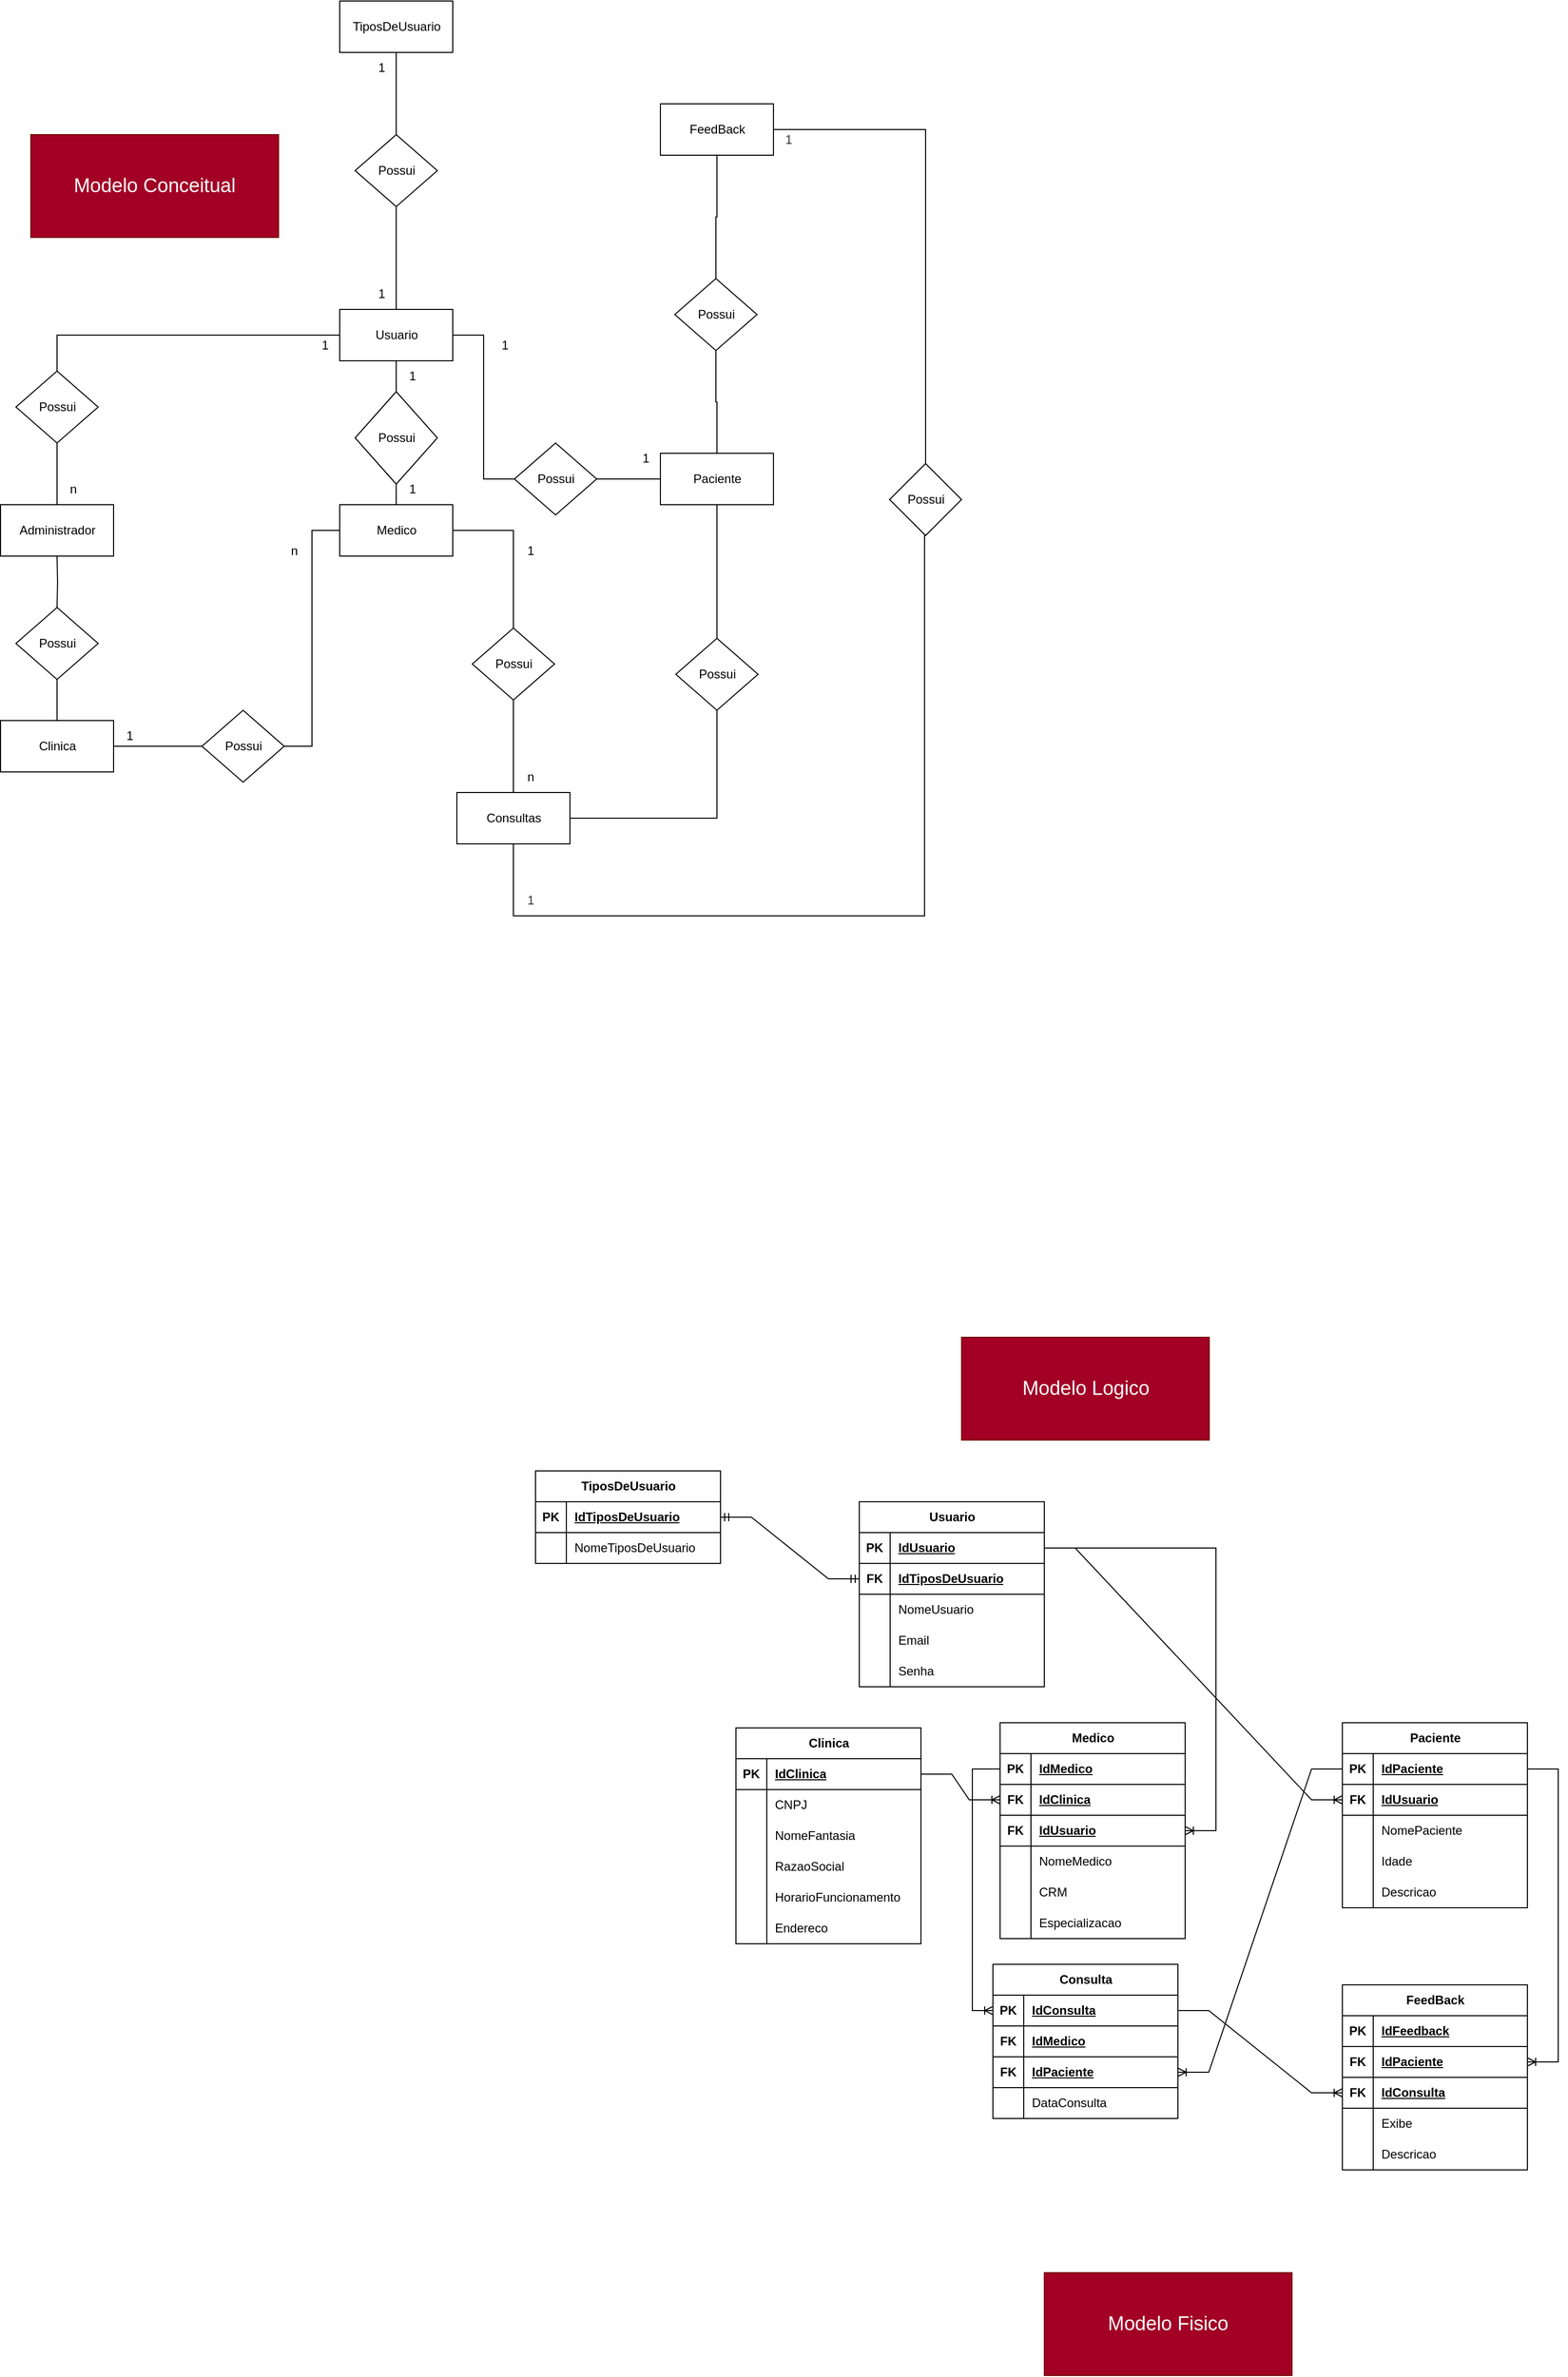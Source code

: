 <mxfile version="21.8.2" type="github">
  <diagram name="Página-1" id="YRho2tCiErpQCv4FO0u2">
    <mxGraphModel dx="1836" dy="1750" grid="1" gridSize="10" guides="1" tooltips="1" connect="1" arrows="1" fold="1" page="1" pageScale="1" pageWidth="827" pageHeight="1169" math="0" shadow="0">
      <root>
        <mxCell id="0" />
        <mxCell id="1" parent="0" />
        <mxCell id="_Bfm6WtnI7c3qEJHPDgw-30" style="edgeStyle=orthogonalEdgeStyle;rounded=0;orthogonalLoop=1;jettySize=auto;html=1;entryX=0.5;entryY=0;entryDx=0;entryDy=0;endArrow=none;endFill=0;" parent="1" target="_Bfm6WtnI7c3qEJHPDgw-27" edge="1">
          <mxGeometry relative="1" as="geometry">
            <mxPoint x="-670.5" y="-390" as="sourcePoint" />
          </mxGeometry>
        </mxCell>
        <mxCell id="_Bfm6WtnI7c3qEJHPDgw-6" value="Administrador" style="html=1;whiteSpace=wrap;" parent="1" vertex="1">
          <mxGeometry x="-725.5" y="-440" width="110" height="50" as="geometry" />
        </mxCell>
        <mxCell id="_Bfm6WtnI7c3qEJHPDgw-8" value="Clinica" style="html=1;whiteSpace=wrap;" parent="1" vertex="1">
          <mxGeometry x="-725.5" y="-230" width="110" height="50" as="geometry" />
        </mxCell>
        <mxCell id="qcG-YsEcirUFTlGkKuyn-28" style="edgeStyle=orthogonalEdgeStyle;rounded=0;orthogonalLoop=1;jettySize=auto;html=1;entryX=0.5;entryY=0;entryDx=0;entryDy=0;endArrow=none;endFill=0;" parent="1" source="_Bfm6WtnI7c3qEJHPDgw-9" target="_Bfm6WtnI7c3qEJHPDgw-24" edge="1">
          <mxGeometry relative="1" as="geometry" />
        </mxCell>
        <mxCell id="_Bfm6WtnI7c3qEJHPDgw-9" value="Paciente" style="html=1;whiteSpace=wrap;" parent="1" vertex="1">
          <mxGeometry x="-83.5" y="-490" width="110" height="50" as="geometry" />
        </mxCell>
        <mxCell id="qcG-YsEcirUFTlGkKuyn-23" style="edgeStyle=orthogonalEdgeStyle;rounded=0;orthogonalLoop=1;jettySize=auto;html=1;entryX=1;entryY=0.5;entryDx=0;entryDy=0;endArrow=none;endFill=0;" parent="1" source="_Bfm6WtnI7c3qEJHPDgw-10" target="_Bfm6WtnI7c3qEJHPDgw-16" edge="1">
          <mxGeometry relative="1" as="geometry" />
        </mxCell>
        <mxCell id="qcG-YsEcirUFTlGkKuyn-26" style="edgeStyle=orthogonalEdgeStyle;rounded=0;orthogonalLoop=1;jettySize=auto;html=1;entryX=0.5;entryY=0;entryDx=0;entryDy=0;endArrow=none;endFill=0;" parent="1" source="_Bfm6WtnI7c3qEJHPDgw-10" target="_Bfm6WtnI7c3qEJHPDgw-21" edge="1">
          <mxGeometry relative="1" as="geometry" />
        </mxCell>
        <mxCell id="_Bfm6WtnI7c3qEJHPDgw-10" value="Medico" style="html=1;whiteSpace=wrap;" parent="1" vertex="1">
          <mxGeometry x="-395.5" y="-440" width="110" height="50" as="geometry" />
        </mxCell>
        <mxCell id="qcG-YsEcirUFTlGkKuyn-27" style="edgeStyle=orthogonalEdgeStyle;rounded=0;orthogonalLoop=1;jettySize=auto;html=1;entryX=0.5;entryY=1;entryDx=0;entryDy=0;endArrow=none;endFill=0;" parent="1" source="_Bfm6WtnI7c3qEJHPDgw-11" target="_Bfm6WtnI7c3qEJHPDgw-21" edge="1">
          <mxGeometry relative="1" as="geometry" />
        </mxCell>
        <mxCell id="qcG-YsEcirUFTlGkKuyn-78" style="edgeStyle=orthogonalEdgeStyle;rounded=0;orthogonalLoop=1;jettySize=auto;html=1;entryX=0.5;entryY=1;entryDx=0;entryDy=0;endArrow=none;endFill=0;" parent="1" source="_Bfm6WtnI7c3qEJHPDgw-11" target="qcG-YsEcirUFTlGkKuyn-77" edge="1">
          <mxGeometry relative="1" as="geometry">
            <Array as="points">
              <mxPoint x="-226.5" y="-40" />
              <mxPoint x="173.5" y="-40" />
            </Array>
          </mxGeometry>
        </mxCell>
        <mxCell id="_Bfm6WtnI7c3qEJHPDgw-11" value="Consultas" style="html=1;whiteSpace=wrap;" parent="1" vertex="1">
          <mxGeometry x="-281.5" y="-160" width="110" height="50" as="geometry" />
        </mxCell>
        <mxCell id="_Bfm6WtnI7c3qEJHPDgw-17" style="edgeStyle=orthogonalEdgeStyle;rounded=0;orthogonalLoop=1;jettySize=auto;html=1;entryX=1;entryY=0.5;entryDx=0;entryDy=0;endArrow=none;endFill=0;" parent="1" source="_Bfm6WtnI7c3qEJHPDgw-16" target="_Bfm6WtnI7c3qEJHPDgw-8" edge="1">
          <mxGeometry relative="1" as="geometry">
            <mxPoint x="-615.5" y="-205" as="targetPoint" />
          </mxGeometry>
        </mxCell>
        <mxCell id="_Bfm6WtnI7c3qEJHPDgw-16" value="Possui" style="rhombus;whiteSpace=wrap;html=1;" parent="1" vertex="1">
          <mxGeometry x="-529.5" y="-240" width="80" height="70" as="geometry" />
        </mxCell>
        <mxCell id="_Bfm6WtnI7c3qEJHPDgw-21" value="Possui" style="rhombus;whiteSpace=wrap;html=1;" parent="1" vertex="1">
          <mxGeometry x="-266.5" y="-320" width="80" height="70" as="geometry" />
        </mxCell>
        <mxCell id="qcG-YsEcirUFTlGkKuyn-29" style="edgeStyle=orthogonalEdgeStyle;rounded=0;orthogonalLoop=1;jettySize=auto;html=1;entryX=1;entryY=0.5;entryDx=0;entryDy=0;exitX=0.5;exitY=1;exitDx=0;exitDy=0;endArrow=none;endFill=0;" parent="1" source="_Bfm6WtnI7c3qEJHPDgw-24" target="_Bfm6WtnI7c3qEJHPDgw-11" edge="1">
          <mxGeometry relative="1" as="geometry" />
        </mxCell>
        <mxCell id="_Bfm6WtnI7c3qEJHPDgw-24" value="Possui" style="rhombus;whiteSpace=wrap;html=1;" parent="1" vertex="1">
          <mxGeometry x="-68.5" y="-310" width="80" height="70" as="geometry" />
        </mxCell>
        <mxCell id="_Bfm6WtnI7c3qEJHPDgw-28" style="edgeStyle=orthogonalEdgeStyle;rounded=0;orthogonalLoop=1;jettySize=auto;html=1;entryX=0.5;entryY=0;entryDx=0;entryDy=0;endArrow=none;endFill=0;" parent="1" source="_Bfm6WtnI7c3qEJHPDgw-27" target="_Bfm6WtnI7c3qEJHPDgw-8" edge="1">
          <mxGeometry relative="1" as="geometry">
            <mxPoint x="-670.5" y="-230" as="targetPoint" />
          </mxGeometry>
        </mxCell>
        <mxCell id="_Bfm6WtnI7c3qEJHPDgw-27" value="Possui" style="rhombus;whiteSpace=wrap;html=1;" parent="1" vertex="1">
          <mxGeometry x="-710.5" y="-340" width="80" height="70" as="geometry" />
        </mxCell>
        <mxCell id="_Bfm6WtnI7c3qEJHPDgw-31" value="1" style="text;html=1;align=center;verticalAlign=middle;resizable=0;points=[];autosize=1;strokeColor=none;fillColor=none;fontColor=#ffffff;" parent="1" vertex="1">
          <mxGeometry x="-700.5" y="-260" width="30" height="30" as="geometry" />
        </mxCell>
        <mxCell id="_Bfm6WtnI7c3qEJHPDgw-32" value="n" style="text;html=1;align=center;verticalAlign=middle;resizable=0;points=[];autosize=1;strokeColor=none;fillColor=none;fontColor=#ffffff;" parent="1" vertex="1">
          <mxGeometry x="-700.5" y="-390" width="30" height="30" as="geometry" />
        </mxCell>
        <mxCell id="_Bfm6WtnI7c3qEJHPDgw-41" value="Modelo Conceitual" style="html=1;whiteSpace=wrap;fillColor=#a20025;fontColor=#ffffff;strokeColor=#6F0000;fontSize=19;" parent="1" vertex="1">
          <mxGeometry x="-696" y="-800" width="241" height="100" as="geometry" />
        </mxCell>
        <mxCell id="_Bfm6WtnI7c3qEJHPDgw-42" value="Modelo Logico" style="html=1;whiteSpace=wrap;fillColor=#a20025;fontColor=#ffffff;strokeColor=#6F0000;fontSize=19;" parent="1" vertex="1">
          <mxGeometry x="209.5" y="370" width="241" height="100" as="geometry" />
        </mxCell>
        <mxCell id="_Bfm6WtnI7c3qEJHPDgw-77" value="Clinica" style="shape=table;startSize=30;container=1;collapsible=1;childLayout=tableLayout;fixedRows=1;rowLines=0;fontStyle=1;align=center;resizeLast=1;html=1;" parent="1" vertex="1">
          <mxGeometry x="-10" y="750" width="180" height="210" as="geometry" />
        </mxCell>
        <mxCell id="_Bfm6WtnI7c3qEJHPDgw-78" value="" style="shape=tableRow;horizontal=0;startSize=0;swimlaneHead=0;swimlaneBody=0;fillColor=none;collapsible=0;dropTarget=0;points=[[0,0.5],[1,0.5]];portConstraint=eastwest;top=0;left=0;right=0;bottom=1;" parent="_Bfm6WtnI7c3qEJHPDgw-77" vertex="1">
          <mxGeometry y="30" width="180" height="30" as="geometry" />
        </mxCell>
        <mxCell id="_Bfm6WtnI7c3qEJHPDgw-79" value="PK" style="shape=partialRectangle;connectable=0;fillColor=none;top=0;left=0;bottom=0;right=0;fontStyle=1;overflow=hidden;whiteSpace=wrap;html=1;" parent="_Bfm6WtnI7c3qEJHPDgw-78" vertex="1">
          <mxGeometry width="30" height="30" as="geometry">
            <mxRectangle width="30" height="30" as="alternateBounds" />
          </mxGeometry>
        </mxCell>
        <mxCell id="_Bfm6WtnI7c3qEJHPDgw-80" value="IdClinica" style="shape=partialRectangle;connectable=0;fillColor=none;top=0;left=0;bottom=0;right=0;align=left;spacingLeft=6;fontStyle=5;overflow=hidden;whiteSpace=wrap;html=1;" parent="_Bfm6WtnI7c3qEJHPDgw-78" vertex="1">
          <mxGeometry x="30" width="150" height="30" as="geometry">
            <mxRectangle width="150" height="30" as="alternateBounds" />
          </mxGeometry>
        </mxCell>
        <mxCell id="_Bfm6WtnI7c3qEJHPDgw-84" value="" style="shape=tableRow;horizontal=0;startSize=0;swimlaneHead=0;swimlaneBody=0;fillColor=none;collapsible=0;dropTarget=0;points=[[0,0.5],[1,0.5]];portConstraint=eastwest;top=0;left=0;right=0;bottom=0;" parent="_Bfm6WtnI7c3qEJHPDgw-77" vertex="1">
          <mxGeometry y="60" width="180" height="30" as="geometry" />
        </mxCell>
        <mxCell id="_Bfm6WtnI7c3qEJHPDgw-85" value="" style="shape=partialRectangle;connectable=0;fillColor=none;top=0;left=0;bottom=0;right=0;editable=1;overflow=hidden;whiteSpace=wrap;html=1;" parent="_Bfm6WtnI7c3qEJHPDgw-84" vertex="1">
          <mxGeometry width="30" height="30" as="geometry">
            <mxRectangle width="30" height="30" as="alternateBounds" />
          </mxGeometry>
        </mxCell>
        <mxCell id="_Bfm6WtnI7c3qEJHPDgw-86" value="CNPJ" style="shape=partialRectangle;connectable=0;fillColor=none;top=0;left=0;bottom=0;right=0;align=left;spacingLeft=6;overflow=hidden;whiteSpace=wrap;html=1;" parent="_Bfm6WtnI7c3qEJHPDgw-84" vertex="1">
          <mxGeometry x="30" width="150" height="30" as="geometry">
            <mxRectangle width="150" height="30" as="alternateBounds" />
          </mxGeometry>
        </mxCell>
        <mxCell id="_Bfm6WtnI7c3qEJHPDgw-87" value="" style="shape=tableRow;horizontal=0;startSize=0;swimlaneHead=0;swimlaneBody=0;fillColor=none;collapsible=0;dropTarget=0;points=[[0,0.5],[1,0.5]];portConstraint=eastwest;top=0;left=0;right=0;bottom=0;" parent="_Bfm6WtnI7c3qEJHPDgw-77" vertex="1">
          <mxGeometry y="90" width="180" height="30" as="geometry" />
        </mxCell>
        <mxCell id="_Bfm6WtnI7c3qEJHPDgw-88" value="" style="shape=partialRectangle;connectable=0;fillColor=none;top=0;left=0;bottom=0;right=0;editable=1;overflow=hidden;whiteSpace=wrap;html=1;" parent="_Bfm6WtnI7c3qEJHPDgw-87" vertex="1">
          <mxGeometry width="30" height="30" as="geometry">
            <mxRectangle width="30" height="30" as="alternateBounds" />
          </mxGeometry>
        </mxCell>
        <mxCell id="_Bfm6WtnI7c3qEJHPDgw-89" value="NomeFantasia" style="shape=partialRectangle;connectable=0;fillColor=none;top=0;left=0;bottom=0;right=0;align=left;spacingLeft=6;overflow=hidden;whiteSpace=wrap;html=1;" parent="_Bfm6WtnI7c3qEJHPDgw-87" vertex="1">
          <mxGeometry x="30" width="150" height="30" as="geometry">
            <mxRectangle width="150" height="30" as="alternateBounds" />
          </mxGeometry>
        </mxCell>
        <mxCell id="_Bfm6WtnI7c3qEJHPDgw-90" style="shape=tableRow;horizontal=0;startSize=0;swimlaneHead=0;swimlaneBody=0;fillColor=none;collapsible=0;dropTarget=0;points=[[0,0.5],[1,0.5]];portConstraint=eastwest;top=0;left=0;right=0;bottom=0;" parent="_Bfm6WtnI7c3qEJHPDgw-77" vertex="1">
          <mxGeometry y="120" width="180" height="30" as="geometry" />
        </mxCell>
        <mxCell id="_Bfm6WtnI7c3qEJHPDgw-91" style="shape=partialRectangle;connectable=0;fillColor=none;top=0;left=0;bottom=0;right=0;editable=1;overflow=hidden;whiteSpace=wrap;html=1;" parent="_Bfm6WtnI7c3qEJHPDgw-90" vertex="1">
          <mxGeometry width="30" height="30" as="geometry">
            <mxRectangle width="30" height="30" as="alternateBounds" />
          </mxGeometry>
        </mxCell>
        <mxCell id="_Bfm6WtnI7c3qEJHPDgw-92" value="RazaoSocial" style="shape=partialRectangle;connectable=0;fillColor=none;top=0;left=0;bottom=0;right=0;align=left;spacingLeft=6;overflow=hidden;whiteSpace=wrap;html=1;" parent="_Bfm6WtnI7c3qEJHPDgw-90" vertex="1">
          <mxGeometry x="30" width="150" height="30" as="geometry">
            <mxRectangle width="150" height="30" as="alternateBounds" />
          </mxGeometry>
        </mxCell>
        <mxCell id="_Bfm6WtnI7c3qEJHPDgw-93" style="shape=tableRow;horizontal=0;startSize=0;swimlaneHead=0;swimlaneBody=0;fillColor=none;collapsible=0;dropTarget=0;points=[[0,0.5],[1,0.5]];portConstraint=eastwest;top=0;left=0;right=0;bottom=0;" parent="_Bfm6WtnI7c3qEJHPDgw-77" vertex="1">
          <mxGeometry y="150" width="180" height="30" as="geometry" />
        </mxCell>
        <mxCell id="_Bfm6WtnI7c3qEJHPDgw-94" style="shape=partialRectangle;connectable=0;fillColor=none;top=0;left=0;bottom=0;right=0;editable=1;overflow=hidden;whiteSpace=wrap;html=1;" parent="_Bfm6WtnI7c3qEJHPDgw-93" vertex="1">
          <mxGeometry width="30" height="30" as="geometry">
            <mxRectangle width="30" height="30" as="alternateBounds" />
          </mxGeometry>
        </mxCell>
        <mxCell id="_Bfm6WtnI7c3qEJHPDgw-95" value="HorarioFuncionamento" style="shape=partialRectangle;connectable=0;fillColor=none;top=0;left=0;bottom=0;right=0;align=left;spacingLeft=6;overflow=hidden;whiteSpace=wrap;html=1;" parent="_Bfm6WtnI7c3qEJHPDgw-93" vertex="1">
          <mxGeometry x="30" width="150" height="30" as="geometry">
            <mxRectangle width="150" height="30" as="alternateBounds" />
          </mxGeometry>
        </mxCell>
        <mxCell id="_Bfm6WtnI7c3qEJHPDgw-96" style="shape=tableRow;horizontal=0;startSize=0;swimlaneHead=0;swimlaneBody=0;fillColor=none;collapsible=0;dropTarget=0;points=[[0,0.5],[1,0.5]];portConstraint=eastwest;top=0;left=0;right=0;bottom=0;" parent="_Bfm6WtnI7c3qEJHPDgw-77" vertex="1">
          <mxGeometry y="180" width="180" height="30" as="geometry" />
        </mxCell>
        <mxCell id="_Bfm6WtnI7c3qEJHPDgw-97" style="shape=partialRectangle;connectable=0;fillColor=none;top=0;left=0;bottom=0;right=0;editable=1;overflow=hidden;whiteSpace=wrap;html=1;" parent="_Bfm6WtnI7c3qEJHPDgw-96" vertex="1">
          <mxGeometry width="30" height="30" as="geometry">
            <mxRectangle width="30" height="30" as="alternateBounds" />
          </mxGeometry>
        </mxCell>
        <mxCell id="_Bfm6WtnI7c3qEJHPDgw-98" value="Endereco" style="shape=partialRectangle;connectable=0;fillColor=none;top=0;left=0;bottom=0;right=0;align=left;spacingLeft=6;overflow=hidden;whiteSpace=wrap;html=1;" parent="_Bfm6WtnI7c3qEJHPDgw-96" vertex="1">
          <mxGeometry x="30" width="150" height="30" as="geometry">
            <mxRectangle width="150" height="30" as="alternateBounds" />
          </mxGeometry>
        </mxCell>
        <mxCell id="_Bfm6WtnI7c3qEJHPDgw-99" value="Medico" style="shape=table;startSize=30;container=1;collapsible=1;childLayout=tableLayout;fixedRows=1;rowLines=0;fontStyle=1;align=center;resizeLast=1;html=1;" parent="1" vertex="1">
          <mxGeometry x="247" y="745" width="180" height="210" as="geometry" />
        </mxCell>
        <mxCell id="_Bfm6WtnI7c3qEJHPDgw-100" value="" style="shape=tableRow;horizontal=0;startSize=0;swimlaneHead=0;swimlaneBody=0;fillColor=none;collapsible=0;dropTarget=0;points=[[0,0.5],[1,0.5]];portConstraint=eastwest;top=0;left=0;right=0;bottom=1;" parent="_Bfm6WtnI7c3qEJHPDgw-99" vertex="1">
          <mxGeometry y="30" width="180" height="30" as="geometry" />
        </mxCell>
        <mxCell id="_Bfm6WtnI7c3qEJHPDgw-101" value="PK" style="shape=partialRectangle;connectable=0;fillColor=none;top=0;left=0;bottom=0;right=0;fontStyle=1;overflow=hidden;whiteSpace=wrap;html=1;" parent="_Bfm6WtnI7c3qEJHPDgw-100" vertex="1">
          <mxGeometry width="30" height="30" as="geometry">
            <mxRectangle width="30" height="30" as="alternateBounds" />
          </mxGeometry>
        </mxCell>
        <mxCell id="_Bfm6WtnI7c3qEJHPDgw-102" value="IdMedico" style="shape=partialRectangle;connectable=0;fillColor=none;top=0;left=0;bottom=0;right=0;align=left;spacingLeft=6;fontStyle=5;overflow=hidden;whiteSpace=wrap;html=1;" parent="_Bfm6WtnI7c3qEJHPDgw-100" vertex="1">
          <mxGeometry x="30" width="150" height="30" as="geometry">
            <mxRectangle width="150" height="30" as="alternateBounds" />
          </mxGeometry>
        </mxCell>
        <mxCell id="_Bfm6WtnI7c3qEJHPDgw-103" style="shape=tableRow;horizontal=0;startSize=0;swimlaneHead=0;swimlaneBody=0;fillColor=none;collapsible=0;dropTarget=0;points=[[0,0.5],[1,0.5]];portConstraint=eastwest;top=0;left=0;right=0;bottom=1;" parent="_Bfm6WtnI7c3qEJHPDgw-99" vertex="1">
          <mxGeometry y="60" width="180" height="30" as="geometry" />
        </mxCell>
        <mxCell id="_Bfm6WtnI7c3qEJHPDgw-104" value="FK" style="shape=partialRectangle;connectable=0;fillColor=none;top=0;left=0;bottom=0;right=0;fontStyle=1;overflow=hidden;whiteSpace=wrap;html=1;" parent="_Bfm6WtnI7c3qEJHPDgw-103" vertex="1">
          <mxGeometry width="30" height="30" as="geometry">
            <mxRectangle width="30" height="30" as="alternateBounds" />
          </mxGeometry>
        </mxCell>
        <mxCell id="_Bfm6WtnI7c3qEJHPDgw-105" value="IdClinica" style="shape=partialRectangle;connectable=0;fillColor=none;top=0;left=0;bottom=0;right=0;align=left;spacingLeft=6;fontStyle=5;overflow=hidden;whiteSpace=wrap;html=1;" parent="_Bfm6WtnI7c3qEJHPDgw-103" vertex="1">
          <mxGeometry x="30" width="150" height="30" as="geometry">
            <mxRectangle width="150" height="30" as="alternateBounds" />
          </mxGeometry>
        </mxCell>
        <mxCell id="qcG-YsEcirUFTlGkKuyn-110" style="shape=tableRow;horizontal=0;startSize=0;swimlaneHead=0;swimlaneBody=0;fillColor=none;collapsible=0;dropTarget=0;points=[[0,0.5],[1,0.5]];portConstraint=eastwest;top=0;left=0;right=0;bottom=1;" parent="_Bfm6WtnI7c3qEJHPDgw-99" vertex="1">
          <mxGeometry y="90" width="180" height="30" as="geometry" />
        </mxCell>
        <mxCell id="qcG-YsEcirUFTlGkKuyn-111" value="FK" style="shape=partialRectangle;connectable=0;fillColor=none;top=0;left=0;bottom=0;right=0;fontStyle=1;overflow=hidden;whiteSpace=wrap;html=1;" parent="qcG-YsEcirUFTlGkKuyn-110" vertex="1">
          <mxGeometry width="30" height="30" as="geometry">
            <mxRectangle width="30" height="30" as="alternateBounds" />
          </mxGeometry>
        </mxCell>
        <mxCell id="qcG-YsEcirUFTlGkKuyn-112" value="IdUsuario" style="shape=partialRectangle;connectable=0;fillColor=none;top=0;left=0;bottom=0;right=0;align=left;spacingLeft=6;fontStyle=5;overflow=hidden;whiteSpace=wrap;html=1;" parent="qcG-YsEcirUFTlGkKuyn-110" vertex="1">
          <mxGeometry x="30" width="150" height="30" as="geometry">
            <mxRectangle width="150" height="30" as="alternateBounds" />
          </mxGeometry>
        </mxCell>
        <mxCell id="_Bfm6WtnI7c3qEJHPDgw-106" value="" style="shape=tableRow;horizontal=0;startSize=0;swimlaneHead=0;swimlaneBody=0;fillColor=none;collapsible=0;dropTarget=0;points=[[0,0.5],[1,0.5]];portConstraint=eastwest;top=0;left=0;right=0;bottom=0;" parent="_Bfm6WtnI7c3qEJHPDgw-99" vertex="1">
          <mxGeometry y="120" width="180" height="30" as="geometry" />
        </mxCell>
        <mxCell id="_Bfm6WtnI7c3qEJHPDgw-107" value="" style="shape=partialRectangle;connectable=0;fillColor=none;top=0;left=0;bottom=0;right=0;editable=1;overflow=hidden;whiteSpace=wrap;html=1;" parent="_Bfm6WtnI7c3qEJHPDgw-106" vertex="1">
          <mxGeometry width="30" height="30" as="geometry">
            <mxRectangle width="30" height="30" as="alternateBounds" />
          </mxGeometry>
        </mxCell>
        <mxCell id="_Bfm6WtnI7c3qEJHPDgw-108" value="NomeMedico" style="shape=partialRectangle;connectable=0;fillColor=none;top=0;left=0;bottom=0;right=0;align=left;spacingLeft=6;overflow=hidden;whiteSpace=wrap;html=1;" parent="_Bfm6WtnI7c3qEJHPDgw-106" vertex="1">
          <mxGeometry x="30" width="150" height="30" as="geometry">
            <mxRectangle width="150" height="30" as="alternateBounds" />
          </mxGeometry>
        </mxCell>
        <mxCell id="_Bfm6WtnI7c3qEJHPDgw-109" value="" style="shape=tableRow;horizontal=0;startSize=0;swimlaneHead=0;swimlaneBody=0;fillColor=none;collapsible=0;dropTarget=0;points=[[0,0.5],[1,0.5]];portConstraint=eastwest;top=0;left=0;right=0;bottom=0;" parent="_Bfm6WtnI7c3qEJHPDgw-99" vertex="1">
          <mxGeometry y="150" width="180" height="30" as="geometry" />
        </mxCell>
        <mxCell id="_Bfm6WtnI7c3qEJHPDgw-110" value="" style="shape=partialRectangle;connectable=0;fillColor=none;top=0;left=0;bottom=0;right=0;editable=1;overflow=hidden;whiteSpace=wrap;html=1;" parent="_Bfm6WtnI7c3qEJHPDgw-109" vertex="1">
          <mxGeometry width="30" height="30" as="geometry">
            <mxRectangle width="30" height="30" as="alternateBounds" />
          </mxGeometry>
        </mxCell>
        <mxCell id="_Bfm6WtnI7c3qEJHPDgw-111" value="CRM" style="shape=partialRectangle;connectable=0;fillColor=none;top=0;left=0;bottom=0;right=0;align=left;spacingLeft=6;overflow=hidden;whiteSpace=wrap;html=1;" parent="_Bfm6WtnI7c3qEJHPDgw-109" vertex="1">
          <mxGeometry x="30" width="150" height="30" as="geometry">
            <mxRectangle width="150" height="30" as="alternateBounds" />
          </mxGeometry>
        </mxCell>
        <mxCell id="_Bfm6WtnI7c3qEJHPDgw-147" style="shape=tableRow;horizontal=0;startSize=0;swimlaneHead=0;swimlaneBody=0;fillColor=none;collapsible=0;dropTarget=0;points=[[0,0.5],[1,0.5]];portConstraint=eastwest;top=0;left=0;right=0;bottom=0;" parent="_Bfm6WtnI7c3qEJHPDgw-99" vertex="1">
          <mxGeometry y="180" width="180" height="30" as="geometry" />
        </mxCell>
        <mxCell id="_Bfm6WtnI7c3qEJHPDgw-148" value="" style="shape=partialRectangle;connectable=0;fillColor=none;top=0;left=0;bottom=0;right=0;editable=1;overflow=hidden;whiteSpace=wrap;html=1;" parent="_Bfm6WtnI7c3qEJHPDgw-147" vertex="1">
          <mxGeometry width="30" height="30" as="geometry">
            <mxRectangle width="30" height="30" as="alternateBounds" />
          </mxGeometry>
        </mxCell>
        <mxCell id="_Bfm6WtnI7c3qEJHPDgw-149" value="Especializacao" style="shape=partialRectangle;connectable=0;fillColor=none;top=0;left=0;bottom=0;right=0;align=left;spacingLeft=6;overflow=hidden;whiteSpace=wrap;html=1;" parent="_Bfm6WtnI7c3qEJHPDgw-147" vertex="1">
          <mxGeometry x="30" width="150" height="30" as="geometry">
            <mxRectangle width="150" height="30" as="alternateBounds" />
          </mxGeometry>
        </mxCell>
        <mxCell id="_Bfm6WtnI7c3qEJHPDgw-115" value="Paciente" style="shape=table;startSize=30;container=1;collapsible=1;childLayout=tableLayout;fixedRows=1;rowLines=0;fontStyle=1;align=center;resizeLast=1;html=1;" parent="1" vertex="1">
          <mxGeometry x="580" y="745" width="180" height="180" as="geometry" />
        </mxCell>
        <mxCell id="_Bfm6WtnI7c3qEJHPDgw-116" value="" style="shape=tableRow;horizontal=0;startSize=0;swimlaneHead=0;swimlaneBody=0;fillColor=none;collapsible=0;dropTarget=0;points=[[0,0.5],[1,0.5]];portConstraint=eastwest;top=0;left=0;right=0;bottom=1;" parent="_Bfm6WtnI7c3qEJHPDgw-115" vertex="1">
          <mxGeometry y="30" width="180" height="30" as="geometry" />
        </mxCell>
        <mxCell id="_Bfm6WtnI7c3qEJHPDgw-117" value="PK" style="shape=partialRectangle;connectable=0;fillColor=none;top=0;left=0;bottom=0;right=0;fontStyle=1;overflow=hidden;whiteSpace=wrap;html=1;" parent="_Bfm6WtnI7c3qEJHPDgw-116" vertex="1">
          <mxGeometry width="30" height="30" as="geometry">
            <mxRectangle width="30" height="30" as="alternateBounds" />
          </mxGeometry>
        </mxCell>
        <mxCell id="_Bfm6WtnI7c3qEJHPDgw-118" value="IdPaciente" style="shape=partialRectangle;connectable=0;fillColor=none;top=0;left=0;bottom=0;right=0;align=left;spacingLeft=6;fontStyle=5;overflow=hidden;whiteSpace=wrap;html=1;" parent="_Bfm6WtnI7c3qEJHPDgw-116" vertex="1">
          <mxGeometry x="30" width="150" height="30" as="geometry">
            <mxRectangle width="150" height="30" as="alternateBounds" />
          </mxGeometry>
        </mxCell>
        <mxCell id="qcG-YsEcirUFTlGkKuyn-107" style="shape=tableRow;horizontal=0;startSize=0;swimlaneHead=0;swimlaneBody=0;fillColor=none;collapsible=0;dropTarget=0;points=[[0,0.5],[1,0.5]];portConstraint=eastwest;top=0;left=0;right=0;bottom=1;" parent="_Bfm6WtnI7c3qEJHPDgw-115" vertex="1">
          <mxGeometry y="60" width="180" height="30" as="geometry" />
        </mxCell>
        <mxCell id="qcG-YsEcirUFTlGkKuyn-108" value="FK" style="shape=partialRectangle;connectable=0;fillColor=none;top=0;left=0;bottom=0;right=0;fontStyle=1;overflow=hidden;whiteSpace=wrap;html=1;" parent="qcG-YsEcirUFTlGkKuyn-107" vertex="1">
          <mxGeometry width="30" height="30" as="geometry">
            <mxRectangle width="30" height="30" as="alternateBounds" />
          </mxGeometry>
        </mxCell>
        <mxCell id="qcG-YsEcirUFTlGkKuyn-109" value="IdUsuario" style="shape=partialRectangle;connectable=0;fillColor=none;top=0;left=0;bottom=0;right=0;align=left;spacingLeft=6;fontStyle=5;overflow=hidden;whiteSpace=wrap;html=1;" parent="qcG-YsEcirUFTlGkKuyn-107" vertex="1">
          <mxGeometry x="30" width="150" height="30" as="geometry">
            <mxRectangle width="150" height="30" as="alternateBounds" />
          </mxGeometry>
        </mxCell>
        <mxCell id="_Bfm6WtnI7c3qEJHPDgw-125" value="" style="shape=tableRow;horizontal=0;startSize=0;swimlaneHead=0;swimlaneBody=0;fillColor=none;collapsible=0;dropTarget=0;points=[[0,0.5],[1,0.5]];portConstraint=eastwest;top=0;left=0;right=0;bottom=0;" parent="_Bfm6WtnI7c3qEJHPDgw-115" vertex="1">
          <mxGeometry y="90" width="180" height="30" as="geometry" />
        </mxCell>
        <mxCell id="_Bfm6WtnI7c3qEJHPDgw-126" value="" style="shape=partialRectangle;connectable=0;fillColor=none;top=0;left=0;bottom=0;right=0;editable=1;overflow=hidden;whiteSpace=wrap;html=1;" parent="_Bfm6WtnI7c3qEJHPDgw-125" vertex="1">
          <mxGeometry width="30" height="30" as="geometry">
            <mxRectangle width="30" height="30" as="alternateBounds" />
          </mxGeometry>
        </mxCell>
        <mxCell id="_Bfm6WtnI7c3qEJHPDgw-127" value="NomePaciente" style="shape=partialRectangle;connectable=0;fillColor=none;top=0;left=0;bottom=0;right=0;align=left;spacingLeft=6;overflow=hidden;whiteSpace=wrap;html=1;" parent="_Bfm6WtnI7c3qEJHPDgw-125" vertex="1">
          <mxGeometry x="30" width="150" height="30" as="geometry">
            <mxRectangle width="150" height="30" as="alternateBounds" />
          </mxGeometry>
        </mxCell>
        <mxCell id="YByUXClHuIxj8sc11FLs-31" style="shape=tableRow;horizontal=0;startSize=0;swimlaneHead=0;swimlaneBody=0;fillColor=none;collapsible=0;dropTarget=0;points=[[0,0.5],[1,0.5]];portConstraint=eastwest;top=0;left=0;right=0;bottom=0;" parent="_Bfm6WtnI7c3qEJHPDgw-115" vertex="1">
          <mxGeometry y="120" width="180" height="30" as="geometry" />
        </mxCell>
        <mxCell id="YByUXClHuIxj8sc11FLs-32" style="shape=partialRectangle;connectable=0;fillColor=none;top=0;left=0;bottom=0;right=0;editable=1;overflow=hidden;whiteSpace=wrap;html=1;" parent="YByUXClHuIxj8sc11FLs-31" vertex="1">
          <mxGeometry width="30" height="30" as="geometry">
            <mxRectangle width="30" height="30" as="alternateBounds" />
          </mxGeometry>
        </mxCell>
        <mxCell id="YByUXClHuIxj8sc11FLs-33" value="Idade" style="shape=partialRectangle;connectable=0;fillColor=none;top=0;left=0;bottom=0;right=0;align=left;spacingLeft=6;overflow=hidden;whiteSpace=wrap;html=1;" parent="YByUXClHuIxj8sc11FLs-31" vertex="1">
          <mxGeometry x="30" width="150" height="30" as="geometry">
            <mxRectangle width="150" height="30" as="alternateBounds" />
          </mxGeometry>
        </mxCell>
        <mxCell id="_Bfm6WtnI7c3qEJHPDgw-128" value="" style="shape=tableRow;horizontal=0;startSize=0;swimlaneHead=0;swimlaneBody=0;fillColor=none;collapsible=0;dropTarget=0;points=[[0,0.5],[1,0.5]];portConstraint=eastwest;top=0;left=0;right=0;bottom=0;" parent="_Bfm6WtnI7c3qEJHPDgw-115" vertex="1">
          <mxGeometry y="150" width="180" height="30" as="geometry" />
        </mxCell>
        <mxCell id="_Bfm6WtnI7c3qEJHPDgw-129" value="" style="shape=partialRectangle;connectable=0;fillColor=none;top=0;left=0;bottom=0;right=0;editable=1;overflow=hidden;whiteSpace=wrap;html=1;" parent="_Bfm6WtnI7c3qEJHPDgw-128" vertex="1">
          <mxGeometry width="30" height="30" as="geometry">
            <mxRectangle width="30" height="30" as="alternateBounds" />
          </mxGeometry>
        </mxCell>
        <mxCell id="_Bfm6WtnI7c3qEJHPDgw-130" value="Descricao" style="shape=partialRectangle;connectable=0;fillColor=none;top=0;left=0;bottom=0;right=0;align=left;spacingLeft=6;overflow=hidden;whiteSpace=wrap;html=1;" parent="_Bfm6WtnI7c3qEJHPDgw-128" vertex="1">
          <mxGeometry x="30" width="150" height="30" as="geometry">
            <mxRectangle width="150" height="30" as="alternateBounds" />
          </mxGeometry>
        </mxCell>
        <mxCell id="_Bfm6WtnI7c3qEJHPDgw-131" value="Consulta" style="shape=table;startSize=30;container=1;collapsible=1;childLayout=tableLayout;fixedRows=1;rowLines=0;fontStyle=1;align=center;resizeLast=1;html=1;" parent="1" vertex="1">
          <mxGeometry x="240" y="980" width="180" height="150" as="geometry" />
        </mxCell>
        <mxCell id="_Bfm6WtnI7c3qEJHPDgw-132" value="" style="shape=tableRow;horizontal=0;startSize=0;swimlaneHead=0;swimlaneBody=0;fillColor=none;collapsible=0;dropTarget=0;points=[[0,0.5],[1,0.5]];portConstraint=eastwest;top=0;left=0;right=0;bottom=1;" parent="_Bfm6WtnI7c3qEJHPDgw-131" vertex="1">
          <mxGeometry y="30" width="180" height="30" as="geometry" />
        </mxCell>
        <mxCell id="_Bfm6WtnI7c3qEJHPDgw-133" value="PK" style="shape=partialRectangle;connectable=0;fillColor=none;top=0;left=0;bottom=0;right=0;fontStyle=1;overflow=hidden;whiteSpace=wrap;html=1;" parent="_Bfm6WtnI7c3qEJHPDgw-132" vertex="1">
          <mxGeometry width="30" height="30" as="geometry">
            <mxRectangle width="30" height="30" as="alternateBounds" />
          </mxGeometry>
        </mxCell>
        <mxCell id="_Bfm6WtnI7c3qEJHPDgw-134" value="IdConsulta" style="shape=partialRectangle;connectable=0;fillColor=none;top=0;left=0;bottom=0;right=0;align=left;spacingLeft=6;fontStyle=5;overflow=hidden;whiteSpace=wrap;html=1;" parent="_Bfm6WtnI7c3qEJHPDgw-132" vertex="1">
          <mxGeometry x="30" width="150" height="30" as="geometry">
            <mxRectangle width="150" height="30" as="alternateBounds" />
          </mxGeometry>
        </mxCell>
        <mxCell id="_Bfm6WtnI7c3qEJHPDgw-135" style="shape=tableRow;horizontal=0;startSize=0;swimlaneHead=0;swimlaneBody=0;fillColor=none;collapsible=0;dropTarget=0;points=[[0,0.5],[1,0.5]];portConstraint=eastwest;top=0;left=0;right=0;bottom=1;" parent="_Bfm6WtnI7c3qEJHPDgw-131" vertex="1">
          <mxGeometry y="60" width="180" height="30" as="geometry" />
        </mxCell>
        <mxCell id="_Bfm6WtnI7c3qEJHPDgw-136" value="FK" style="shape=partialRectangle;connectable=0;fillColor=none;top=0;left=0;bottom=0;right=0;fontStyle=1;overflow=hidden;whiteSpace=wrap;html=1;" parent="_Bfm6WtnI7c3qEJHPDgw-135" vertex="1">
          <mxGeometry width="30" height="30" as="geometry">
            <mxRectangle width="30" height="30" as="alternateBounds" />
          </mxGeometry>
        </mxCell>
        <mxCell id="_Bfm6WtnI7c3qEJHPDgw-137" value="IdMedico" style="shape=partialRectangle;connectable=0;fillColor=none;top=0;left=0;bottom=0;right=0;align=left;spacingLeft=6;fontStyle=5;overflow=hidden;whiteSpace=wrap;html=1;" parent="_Bfm6WtnI7c3qEJHPDgw-135" vertex="1">
          <mxGeometry x="30" width="150" height="30" as="geometry">
            <mxRectangle width="150" height="30" as="alternateBounds" />
          </mxGeometry>
        </mxCell>
        <mxCell id="_Bfm6WtnI7c3qEJHPDgw-144" style="shape=tableRow;horizontal=0;startSize=0;swimlaneHead=0;swimlaneBody=0;fillColor=none;collapsible=0;dropTarget=0;points=[[0,0.5],[1,0.5]];portConstraint=eastwest;top=0;left=0;right=0;bottom=1;" parent="_Bfm6WtnI7c3qEJHPDgw-131" vertex="1">
          <mxGeometry y="90" width="180" height="30" as="geometry" />
        </mxCell>
        <mxCell id="_Bfm6WtnI7c3qEJHPDgw-145" value="FK" style="shape=partialRectangle;connectable=0;fillColor=none;top=0;left=0;bottom=0;right=0;fontStyle=1;overflow=hidden;whiteSpace=wrap;html=1;" parent="_Bfm6WtnI7c3qEJHPDgw-144" vertex="1">
          <mxGeometry width="30" height="30" as="geometry">
            <mxRectangle width="30" height="30" as="alternateBounds" />
          </mxGeometry>
        </mxCell>
        <mxCell id="_Bfm6WtnI7c3qEJHPDgw-146" value="IdPaciente" style="shape=partialRectangle;connectable=0;fillColor=none;top=0;left=0;bottom=0;right=0;align=left;spacingLeft=6;fontStyle=5;overflow=hidden;whiteSpace=wrap;html=1;" parent="_Bfm6WtnI7c3qEJHPDgw-144" vertex="1">
          <mxGeometry x="30" width="150" height="30" as="geometry">
            <mxRectangle width="150" height="30" as="alternateBounds" />
          </mxGeometry>
        </mxCell>
        <mxCell id="_Bfm6WtnI7c3qEJHPDgw-138" value="" style="shape=tableRow;horizontal=0;startSize=0;swimlaneHead=0;swimlaneBody=0;fillColor=none;collapsible=0;dropTarget=0;points=[[0,0.5],[1,0.5]];portConstraint=eastwest;top=0;left=0;right=0;bottom=0;" parent="_Bfm6WtnI7c3qEJHPDgw-131" vertex="1">
          <mxGeometry y="120" width="180" height="30" as="geometry" />
        </mxCell>
        <mxCell id="_Bfm6WtnI7c3qEJHPDgw-139" value="" style="shape=partialRectangle;connectable=0;fillColor=none;top=0;left=0;bottom=0;right=0;editable=1;overflow=hidden;whiteSpace=wrap;html=1;" parent="_Bfm6WtnI7c3qEJHPDgw-138" vertex="1">
          <mxGeometry width="30" height="30" as="geometry">
            <mxRectangle width="30" height="30" as="alternateBounds" />
          </mxGeometry>
        </mxCell>
        <mxCell id="_Bfm6WtnI7c3qEJHPDgw-140" value="DataConsulta" style="shape=partialRectangle;connectable=0;fillColor=none;top=0;left=0;bottom=0;right=0;align=left;spacingLeft=6;overflow=hidden;whiteSpace=wrap;html=1;" parent="_Bfm6WtnI7c3qEJHPDgw-138" vertex="1">
          <mxGeometry x="30" width="150" height="30" as="geometry">
            <mxRectangle width="150" height="30" as="alternateBounds" />
          </mxGeometry>
        </mxCell>
        <mxCell id="YByUXClHuIxj8sc11FLs-3" value="FeedBack" style="shape=table;startSize=30;container=1;collapsible=1;childLayout=tableLayout;fixedRows=1;rowLines=0;fontStyle=1;align=center;resizeLast=1;html=1;" parent="1" vertex="1">
          <mxGeometry x="580" y="1000" width="180" height="180" as="geometry" />
        </mxCell>
        <mxCell id="YByUXClHuIxj8sc11FLs-4" value="" style="shape=tableRow;horizontal=0;startSize=0;swimlaneHead=0;swimlaneBody=0;fillColor=none;collapsible=0;dropTarget=0;points=[[0,0.5],[1,0.5]];portConstraint=eastwest;top=0;left=0;right=0;bottom=1;" parent="YByUXClHuIxj8sc11FLs-3" vertex="1">
          <mxGeometry y="30" width="180" height="30" as="geometry" />
        </mxCell>
        <mxCell id="YByUXClHuIxj8sc11FLs-5" value="PK" style="shape=partialRectangle;connectable=0;fillColor=none;top=0;left=0;bottom=0;right=0;fontStyle=1;overflow=hidden;whiteSpace=wrap;html=1;" parent="YByUXClHuIxj8sc11FLs-4" vertex="1">
          <mxGeometry width="30" height="30" as="geometry">
            <mxRectangle width="30" height="30" as="alternateBounds" />
          </mxGeometry>
        </mxCell>
        <mxCell id="YByUXClHuIxj8sc11FLs-6" value="IdFeedback" style="shape=partialRectangle;connectable=0;fillColor=none;top=0;left=0;bottom=0;right=0;align=left;spacingLeft=6;fontStyle=5;overflow=hidden;whiteSpace=wrap;html=1;" parent="YByUXClHuIxj8sc11FLs-4" vertex="1">
          <mxGeometry x="30" width="150" height="30" as="geometry">
            <mxRectangle width="150" height="30" as="alternateBounds" />
          </mxGeometry>
        </mxCell>
        <mxCell id="YByUXClHuIxj8sc11FLs-7" style="shape=tableRow;horizontal=0;startSize=0;swimlaneHead=0;swimlaneBody=0;fillColor=none;collapsible=0;dropTarget=0;points=[[0,0.5],[1,0.5]];portConstraint=eastwest;top=0;left=0;right=0;bottom=1;" parent="YByUXClHuIxj8sc11FLs-3" vertex="1">
          <mxGeometry y="60" width="180" height="30" as="geometry" />
        </mxCell>
        <mxCell id="YByUXClHuIxj8sc11FLs-8" value="FK" style="shape=partialRectangle;connectable=0;fillColor=none;top=0;left=0;bottom=0;right=0;fontStyle=1;overflow=hidden;whiteSpace=wrap;html=1;" parent="YByUXClHuIxj8sc11FLs-7" vertex="1">
          <mxGeometry width="30" height="30" as="geometry">
            <mxRectangle width="30" height="30" as="alternateBounds" />
          </mxGeometry>
        </mxCell>
        <mxCell id="YByUXClHuIxj8sc11FLs-9" value="IdPaciente" style="shape=partialRectangle;connectable=0;fillColor=none;top=0;left=0;bottom=0;right=0;align=left;spacingLeft=6;fontStyle=5;overflow=hidden;whiteSpace=wrap;html=1;" parent="YByUXClHuIxj8sc11FLs-7" vertex="1">
          <mxGeometry x="30" width="150" height="30" as="geometry">
            <mxRectangle width="150" height="30" as="alternateBounds" />
          </mxGeometry>
        </mxCell>
        <mxCell id="lY7QXQuWgSSP3nP7NDn2-1" style="shape=tableRow;horizontal=0;startSize=0;swimlaneHead=0;swimlaneBody=0;fillColor=none;collapsible=0;dropTarget=0;points=[[0,0.5],[1,0.5]];portConstraint=eastwest;top=0;left=0;right=0;bottom=1;" parent="YByUXClHuIxj8sc11FLs-3" vertex="1">
          <mxGeometry y="90" width="180" height="30" as="geometry" />
        </mxCell>
        <mxCell id="lY7QXQuWgSSP3nP7NDn2-2" value="FK" style="shape=partialRectangle;connectable=0;fillColor=none;top=0;left=0;bottom=0;right=0;fontStyle=1;overflow=hidden;whiteSpace=wrap;html=1;" parent="lY7QXQuWgSSP3nP7NDn2-1" vertex="1">
          <mxGeometry width="30" height="30" as="geometry">
            <mxRectangle width="30" height="30" as="alternateBounds" />
          </mxGeometry>
        </mxCell>
        <mxCell id="lY7QXQuWgSSP3nP7NDn2-3" value="IdConsulta" style="shape=partialRectangle;connectable=0;fillColor=none;top=0;left=0;bottom=0;right=0;align=left;spacingLeft=6;fontStyle=5;overflow=hidden;whiteSpace=wrap;html=1;" parent="lY7QXQuWgSSP3nP7NDn2-1" vertex="1">
          <mxGeometry x="30" width="150" height="30" as="geometry">
            <mxRectangle width="150" height="30" as="alternateBounds" />
          </mxGeometry>
        </mxCell>
        <mxCell id="YByUXClHuIxj8sc11FLs-10" value="" style="shape=tableRow;horizontal=0;startSize=0;swimlaneHead=0;swimlaneBody=0;fillColor=none;collapsible=0;dropTarget=0;points=[[0,0.5],[1,0.5]];portConstraint=eastwest;top=0;left=0;right=0;bottom=0;" parent="YByUXClHuIxj8sc11FLs-3" vertex="1">
          <mxGeometry y="120" width="180" height="30" as="geometry" />
        </mxCell>
        <mxCell id="YByUXClHuIxj8sc11FLs-11" value="" style="shape=partialRectangle;connectable=0;fillColor=none;top=0;left=0;bottom=0;right=0;editable=1;overflow=hidden;whiteSpace=wrap;html=1;" parent="YByUXClHuIxj8sc11FLs-10" vertex="1">
          <mxGeometry width="30" height="30" as="geometry">
            <mxRectangle width="30" height="30" as="alternateBounds" />
          </mxGeometry>
        </mxCell>
        <mxCell id="YByUXClHuIxj8sc11FLs-12" value="Exibe" style="shape=partialRectangle;connectable=0;fillColor=none;top=0;left=0;bottom=0;right=0;align=left;spacingLeft=6;overflow=hidden;whiteSpace=wrap;html=1;" parent="YByUXClHuIxj8sc11FLs-10" vertex="1">
          <mxGeometry x="30" width="150" height="30" as="geometry">
            <mxRectangle width="150" height="30" as="alternateBounds" />
          </mxGeometry>
        </mxCell>
        <mxCell id="YByUXClHuIxj8sc11FLs-13" value="" style="shape=tableRow;horizontal=0;startSize=0;swimlaneHead=0;swimlaneBody=0;fillColor=none;collapsible=0;dropTarget=0;points=[[0,0.5],[1,0.5]];portConstraint=eastwest;top=0;left=0;right=0;bottom=0;" parent="YByUXClHuIxj8sc11FLs-3" vertex="1">
          <mxGeometry y="150" width="180" height="30" as="geometry" />
        </mxCell>
        <mxCell id="YByUXClHuIxj8sc11FLs-14" value="" style="shape=partialRectangle;connectable=0;fillColor=none;top=0;left=0;bottom=0;right=0;editable=1;overflow=hidden;whiteSpace=wrap;html=1;" parent="YByUXClHuIxj8sc11FLs-13" vertex="1">
          <mxGeometry width="30" height="30" as="geometry">
            <mxRectangle width="30" height="30" as="alternateBounds" />
          </mxGeometry>
        </mxCell>
        <mxCell id="YByUXClHuIxj8sc11FLs-15" value="Descricao" style="shape=partialRectangle;connectable=0;fillColor=none;top=0;left=0;bottom=0;right=0;align=left;spacingLeft=6;overflow=hidden;whiteSpace=wrap;html=1;" parent="YByUXClHuIxj8sc11FLs-13" vertex="1">
          <mxGeometry x="30" width="150" height="30" as="geometry">
            <mxRectangle width="150" height="30" as="alternateBounds" />
          </mxGeometry>
        </mxCell>
        <mxCell id="YByUXClHuIxj8sc11FLs-16" value="FeedBack" style="html=1;whiteSpace=wrap;" parent="1" vertex="1">
          <mxGeometry x="-83.5" y="-830" width="110" height="50" as="geometry" />
        </mxCell>
        <mxCell id="qcG-YsEcirUFTlGkKuyn-30" style="edgeStyle=orthogonalEdgeStyle;rounded=0;orthogonalLoop=1;jettySize=auto;html=1;entryX=0.5;entryY=1;entryDx=0;entryDy=0;endArrow=none;endFill=0;" parent="1" source="YByUXClHuIxj8sc11FLs-17" target="YByUXClHuIxj8sc11FLs-16" edge="1">
          <mxGeometry relative="1" as="geometry" />
        </mxCell>
        <mxCell id="qcG-YsEcirUFTlGkKuyn-31" style="edgeStyle=orthogonalEdgeStyle;rounded=0;orthogonalLoop=1;jettySize=auto;html=1;entryX=0.5;entryY=0;entryDx=0;entryDy=0;endArrow=none;endFill=0;" parent="1" source="YByUXClHuIxj8sc11FLs-17" target="_Bfm6WtnI7c3qEJHPDgw-9" edge="1">
          <mxGeometry relative="1" as="geometry" />
        </mxCell>
        <mxCell id="YByUXClHuIxj8sc11FLs-17" value="Possui" style="rhombus;whiteSpace=wrap;html=1;" parent="1" vertex="1">
          <mxGeometry x="-69.5" y="-660" width="80" height="70" as="geometry" />
        </mxCell>
        <mxCell id="YByUXClHuIxj8sc11FLs-22" style="edgeStyle=orthogonalEdgeStyle;rounded=0;orthogonalLoop=1;jettySize=auto;html=1;entryX=0;entryY=0.5;entryDx=0;entryDy=0;endArrow=ERoneToMany;endFill=0;" parent="1" target="YByUXClHuIxj8sc11FLs-7" edge="1">
          <mxGeometry relative="1" as="geometry" />
        </mxCell>
        <mxCell id="YByUXClHuIxj8sc11FLs-23" value="Modelo Fisico" style="html=1;whiteSpace=wrap;fillColor=#a20025;fontColor=#ffffff;strokeColor=#6F0000;fontSize=19;" parent="1" vertex="1">
          <mxGeometry x="290" y="1280" width="241" height="100" as="geometry" />
        </mxCell>
        <mxCell id="qcG-YsEcirUFTlGkKuyn-71" style="edgeStyle=orthogonalEdgeStyle;rounded=0;orthogonalLoop=1;jettySize=auto;html=1;entryX=0.5;entryY=1;entryDx=0;entryDy=0;exitX=0.5;exitY=0;exitDx=0;exitDy=0;endArrow=none;endFill=0;" parent="1" source="qcG-YsEcirUFTlGkKuyn-14" target="qcG-YsEcirUFTlGkKuyn-20" edge="1">
          <mxGeometry relative="1" as="geometry">
            <mxPoint x="-355.5" y="-650" as="sourcePoint" />
          </mxGeometry>
        </mxCell>
        <mxCell id="qcG-YsEcirUFTlGkKuyn-14" value="Usuario" style="html=1;whiteSpace=wrap;" parent="1" vertex="1">
          <mxGeometry x="-395.5" y="-630" width="110" height="50" as="geometry" />
        </mxCell>
        <mxCell id="qcG-YsEcirUFTlGkKuyn-33" style="edgeStyle=orthogonalEdgeStyle;rounded=0;orthogonalLoop=1;jettySize=auto;html=1;entryX=0.5;entryY=0;entryDx=0;entryDy=0;endArrow=none;endFill=0;exitX=0;exitY=0.5;exitDx=0;exitDy=0;" parent="1" source="qcG-YsEcirUFTlGkKuyn-14" target="qcG-YsEcirUFTlGkKuyn-32" edge="1">
          <mxGeometry relative="1" as="geometry" />
        </mxCell>
        <mxCell id="qcG-YsEcirUFTlGkKuyn-15" value="TiposDeUsuario" style="html=1;whiteSpace=wrap;" parent="1" vertex="1">
          <mxGeometry x="-395.5" y="-930" width="110" height="50" as="geometry" />
        </mxCell>
        <mxCell id="qcG-YsEcirUFTlGkKuyn-72" style="edgeStyle=orthogonalEdgeStyle;rounded=0;orthogonalLoop=1;jettySize=auto;html=1;entryX=0.5;entryY=1;entryDx=0;entryDy=0;endArrow=none;endFill=0;" parent="1" source="qcG-YsEcirUFTlGkKuyn-20" target="qcG-YsEcirUFTlGkKuyn-15" edge="1">
          <mxGeometry relative="1" as="geometry" />
        </mxCell>
        <mxCell id="qcG-YsEcirUFTlGkKuyn-20" value="Possui" style="rhombus;whiteSpace=wrap;html=1;" parent="1" vertex="1">
          <mxGeometry x="-380.5" y="-800" width="80" height="70" as="geometry" />
        </mxCell>
        <mxCell id="qcG-YsEcirUFTlGkKuyn-34" style="edgeStyle=orthogonalEdgeStyle;rounded=0;orthogonalLoop=1;jettySize=auto;html=1;endArrow=none;endFill=0;entryX=0.5;entryY=0;entryDx=0;entryDy=0;" parent="1" source="qcG-YsEcirUFTlGkKuyn-32" target="_Bfm6WtnI7c3qEJHPDgw-6" edge="1">
          <mxGeometry relative="1" as="geometry">
            <mxPoint x="-670.5" y="-460" as="targetPoint" />
          </mxGeometry>
        </mxCell>
        <mxCell id="qcG-YsEcirUFTlGkKuyn-32" value="Possui" style="rhombus;whiteSpace=wrap;html=1;" parent="1" vertex="1">
          <mxGeometry x="-710.5" y="-570" width="80" height="70" as="geometry" />
        </mxCell>
        <mxCell id="qcG-YsEcirUFTlGkKuyn-38" style="edgeStyle=orthogonalEdgeStyle;rounded=0;orthogonalLoop=1;jettySize=auto;html=1;entryX=0.5;entryY=0;entryDx=0;entryDy=0;endArrow=none;endFill=0;" parent="1" source="qcG-YsEcirUFTlGkKuyn-36" target="_Bfm6WtnI7c3qEJHPDgw-10" edge="1">
          <mxGeometry relative="1" as="geometry" />
        </mxCell>
        <mxCell id="qcG-YsEcirUFTlGkKuyn-76" style="edgeStyle=orthogonalEdgeStyle;rounded=0;orthogonalLoop=1;jettySize=auto;html=1;entryX=0.5;entryY=1;entryDx=0;entryDy=0;exitX=0.5;exitY=0;exitDx=0;exitDy=0;endArrow=none;endFill=0;" parent="1" source="qcG-YsEcirUFTlGkKuyn-36" target="qcG-YsEcirUFTlGkKuyn-14" edge="1">
          <mxGeometry relative="1" as="geometry">
            <mxPoint x="-340.5" y="-510" as="sourcePoint" />
          </mxGeometry>
        </mxCell>
        <mxCell id="qcG-YsEcirUFTlGkKuyn-36" value="Possui" style="rhombus;whiteSpace=wrap;html=1;" parent="1" vertex="1">
          <mxGeometry x="-380.5" y="-550" width="80" height="90" as="geometry" />
        </mxCell>
        <mxCell id="qcG-YsEcirUFTlGkKuyn-41" style="edgeStyle=orthogonalEdgeStyle;rounded=0;orthogonalLoop=1;jettySize=auto;html=1;entryX=0;entryY=0.5;entryDx=0;entryDy=0;endArrow=none;endFill=0;" parent="1" source="qcG-YsEcirUFTlGkKuyn-39" target="_Bfm6WtnI7c3qEJHPDgw-9" edge="1">
          <mxGeometry relative="1" as="geometry" />
        </mxCell>
        <mxCell id="qcG-YsEcirUFTlGkKuyn-74" style="edgeStyle=orthogonalEdgeStyle;rounded=0;orthogonalLoop=1;jettySize=auto;html=1;entryX=1;entryY=0.5;entryDx=0;entryDy=0;endArrow=none;endFill=0;" parent="1" source="qcG-YsEcirUFTlGkKuyn-39" target="qcG-YsEcirUFTlGkKuyn-14" edge="1">
          <mxGeometry relative="1" as="geometry" />
        </mxCell>
        <mxCell id="qcG-YsEcirUFTlGkKuyn-39" value="Possui" style="rhombus;whiteSpace=wrap;html=1;" parent="1" vertex="1">
          <mxGeometry x="-225.5" y="-500" width="80" height="70" as="geometry" />
        </mxCell>
        <mxCell id="qcG-YsEcirUFTlGkKuyn-42" value="1" style="text;html=1;align=center;verticalAlign=middle;resizable=0;points=[];autosize=1;strokeColor=none;fillColor=none;" parent="1" vertex="1">
          <mxGeometry x="-370.5" y="-880" width="30" height="30" as="geometry" />
        </mxCell>
        <mxCell id="qcG-YsEcirUFTlGkKuyn-43" value="1" style="text;html=1;align=center;verticalAlign=middle;resizable=0;points=[];autosize=1;strokeColor=none;fillColor=none;" parent="1" vertex="1">
          <mxGeometry x="-370.5" y="-660" width="30" height="30" as="geometry" />
        </mxCell>
        <mxCell id="qcG-YsEcirUFTlGkKuyn-44" value="1" style="text;html=1;align=center;verticalAlign=middle;resizable=0;points=[];autosize=1;strokeColor=none;fillColor=none;" parent="1" vertex="1">
          <mxGeometry x="-425.5" y="-610" width="30" height="30" as="geometry" />
        </mxCell>
        <mxCell id="qcG-YsEcirUFTlGkKuyn-45" value="n" style="text;html=1;align=center;verticalAlign=middle;resizable=0;points=[];autosize=1;strokeColor=none;fillColor=none;" parent="1" vertex="1">
          <mxGeometry x="-670.5" y="-470" width="30" height="30" as="geometry" />
        </mxCell>
        <mxCell id="qcG-YsEcirUFTlGkKuyn-46" value="1" style="text;html=1;align=center;verticalAlign=middle;resizable=0;points=[];autosize=1;strokeColor=none;fillColor=none;" parent="1" vertex="1">
          <mxGeometry x="-250.5" y="-610" width="30" height="30" as="geometry" />
        </mxCell>
        <mxCell id="qcG-YsEcirUFTlGkKuyn-47" value="1" style="text;html=1;align=center;verticalAlign=middle;resizable=0;points=[];autosize=1;strokeColor=none;fillColor=none;" parent="1" vertex="1">
          <mxGeometry x="-113.5" y="-500" width="30" height="30" as="geometry" />
        </mxCell>
        <mxCell id="qcG-YsEcirUFTlGkKuyn-48" value="1" style="text;html=1;align=center;verticalAlign=middle;resizable=0;points=[];autosize=1;strokeColor=none;fillColor=none;fontColor=#ffffff;" parent="1" vertex="1">
          <mxGeometry x="-25.5" y="-520" width="30" height="30" as="geometry" />
        </mxCell>
        <mxCell id="qcG-YsEcirUFTlGkKuyn-49" value="n" style="text;html=1;align=center;verticalAlign=middle;resizable=0;points=[];autosize=1;strokeColor=none;fillColor=none;fontColor=#ffffff;" parent="1" vertex="1">
          <mxGeometry x="-25.5" y="-780" width="30" height="30" as="geometry" />
        </mxCell>
        <mxCell id="qcG-YsEcirUFTlGkKuyn-50" value="1" style="text;html=1;align=center;verticalAlign=middle;resizable=0;points=[];autosize=1;strokeColor=none;fillColor=none;" parent="1" vertex="1">
          <mxGeometry x="-340.5" y="-580" width="30" height="30" as="geometry" />
        </mxCell>
        <mxCell id="qcG-YsEcirUFTlGkKuyn-51" value="1" style="text;html=1;align=center;verticalAlign=middle;resizable=0;points=[];autosize=1;strokeColor=none;fillColor=none;" parent="1" vertex="1">
          <mxGeometry x="-340.5" y="-470" width="30" height="30" as="geometry" />
        </mxCell>
        <mxCell id="qcG-YsEcirUFTlGkKuyn-52" value="1" style="text;html=1;align=center;verticalAlign=middle;resizable=0;points=[];autosize=1;strokeColor=none;fillColor=none;fontColor=#000000;" parent="1" vertex="1">
          <mxGeometry x="-615.5" y="-230" width="30" height="30" as="geometry" />
        </mxCell>
        <mxCell id="qcG-YsEcirUFTlGkKuyn-53" value="n" style="text;html=1;align=center;verticalAlign=middle;resizable=0;points=[];autosize=1;strokeColor=none;fillColor=none;fontColor=#000000;" parent="1" vertex="1">
          <mxGeometry x="-455" y="-410" width="30" height="30" as="geometry" />
        </mxCell>
        <mxCell id="qcG-YsEcirUFTlGkKuyn-54" value="1" style="text;html=1;align=center;verticalAlign=middle;resizable=0;points=[];autosize=1;strokeColor=none;fillColor=none;fontColor=#000000;" parent="1" vertex="1">
          <mxGeometry x="-225.5" y="-410" width="30" height="30" as="geometry" />
        </mxCell>
        <mxCell id="qcG-YsEcirUFTlGkKuyn-55" value="n" style="text;html=1;align=center;verticalAlign=middle;resizable=0;points=[];autosize=1;strokeColor=none;fillColor=none;fontColor=#000000;" parent="1" vertex="1">
          <mxGeometry x="-225.5" y="-190" width="30" height="30" as="geometry" />
        </mxCell>
        <mxCell id="qcG-YsEcirUFTlGkKuyn-56" value="1" style="text;html=1;align=center;verticalAlign=middle;resizable=0;points=[];autosize=1;strokeColor=none;fillColor=none;fontColor=#ffffff;" parent="1" vertex="1">
          <mxGeometry x="-60.5" y="-440" width="30" height="30" as="geometry" />
        </mxCell>
        <mxCell id="qcG-YsEcirUFTlGkKuyn-57" value="n" style="text;html=1;align=center;verticalAlign=middle;resizable=0;points=[];autosize=1;strokeColor=none;fillColor=none;fontColor=#ffffff;" parent="1" vertex="1">
          <mxGeometry x="-171.5" y="-160" width="30" height="30" as="geometry" />
        </mxCell>
        <mxCell id="qcG-YsEcirUFTlGkKuyn-58" value="Usuario" style="shape=table;startSize=30;container=1;collapsible=1;childLayout=tableLayout;fixedRows=1;rowLines=0;fontStyle=1;align=center;resizeLast=1;html=1;" parent="1" vertex="1">
          <mxGeometry x="110" y="530" width="180" height="180" as="geometry" />
        </mxCell>
        <mxCell id="qcG-YsEcirUFTlGkKuyn-59" value="" style="shape=tableRow;horizontal=0;startSize=0;swimlaneHead=0;swimlaneBody=0;fillColor=none;collapsible=0;dropTarget=0;points=[[0,0.5],[1,0.5]];portConstraint=eastwest;top=0;left=0;right=0;bottom=1;" parent="qcG-YsEcirUFTlGkKuyn-58" vertex="1">
          <mxGeometry y="30" width="180" height="30" as="geometry" />
        </mxCell>
        <mxCell id="qcG-YsEcirUFTlGkKuyn-60" value="PK" style="shape=partialRectangle;connectable=0;fillColor=none;top=0;left=0;bottom=0;right=0;fontStyle=1;overflow=hidden;whiteSpace=wrap;html=1;" parent="qcG-YsEcirUFTlGkKuyn-59" vertex="1">
          <mxGeometry width="30" height="30" as="geometry">
            <mxRectangle width="30" height="30" as="alternateBounds" />
          </mxGeometry>
        </mxCell>
        <mxCell id="qcG-YsEcirUFTlGkKuyn-61" value="IdUsuario" style="shape=partialRectangle;connectable=0;fillColor=none;top=0;left=0;bottom=0;right=0;align=left;spacingLeft=6;fontStyle=5;overflow=hidden;whiteSpace=wrap;html=1;" parent="qcG-YsEcirUFTlGkKuyn-59" vertex="1">
          <mxGeometry x="30" width="150" height="30" as="geometry">
            <mxRectangle width="150" height="30" as="alternateBounds" />
          </mxGeometry>
        </mxCell>
        <mxCell id="qcG-YsEcirUFTlGkKuyn-62" style="shape=tableRow;horizontal=0;startSize=0;swimlaneHead=0;swimlaneBody=0;fillColor=none;collapsible=0;dropTarget=0;points=[[0,0.5],[1,0.5]];portConstraint=eastwest;top=0;left=0;right=0;bottom=1;" parent="qcG-YsEcirUFTlGkKuyn-58" vertex="1">
          <mxGeometry y="60" width="180" height="30" as="geometry" />
        </mxCell>
        <mxCell id="qcG-YsEcirUFTlGkKuyn-63" value="FK" style="shape=partialRectangle;connectable=0;fillColor=none;top=0;left=0;bottom=0;right=0;fontStyle=1;overflow=hidden;whiteSpace=wrap;html=1;" parent="qcG-YsEcirUFTlGkKuyn-62" vertex="1">
          <mxGeometry width="30" height="30" as="geometry">
            <mxRectangle width="30" height="30" as="alternateBounds" />
          </mxGeometry>
        </mxCell>
        <mxCell id="qcG-YsEcirUFTlGkKuyn-64" value="IdTiposDeUsuario" style="shape=partialRectangle;connectable=0;fillColor=none;top=0;left=0;bottom=0;right=0;align=left;spacingLeft=6;fontStyle=5;overflow=hidden;whiteSpace=wrap;html=1;" parent="qcG-YsEcirUFTlGkKuyn-62" vertex="1">
          <mxGeometry x="30" width="150" height="30" as="geometry">
            <mxRectangle width="150" height="30" as="alternateBounds" />
          </mxGeometry>
        </mxCell>
        <mxCell id="qcG-YsEcirUFTlGkKuyn-65" value="" style="shape=tableRow;horizontal=0;startSize=0;swimlaneHead=0;swimlaneBody=0;fillColor=none;collapsible=0;dropTarget=0;points=[[0,0.5],[1,0.5]];portConstraint=eastwest;top=0;left=0;right=0;bottom=0;" parent="qcG-YsEcirUFTlGkKuyn-58" vertex="1">
          <mxGeometry y="90" width="180" height="30" as="geometry" />
        </mxCell>
        <mxCell id="qcG-YsEcirUFTlGkKuyn-66" value="" style="shape=partialRectangle;connectable=0;fillColor=none;top=0;left=0;bottom=0;right=0;editable=1;overflow=hidden;whiteSpace=wrap;html=1;" parent="qcG-YsEcirUFTlGkKuyn-65" vertex="1">
          <mxGeometry width="30" height="30" as="geometry">
            <mxRectangle width="30" height="30" as="alternateBounds" />
          </mxGeometry>
        </mxCell>
        <mxCell id="qcG-YsEcirUFTlGkKuyn-67" value="NomeUsuario" style="shape=partialRectangle;connectable=0;fillColor=none;top=0;left=0;bottom=0;right=0;align=left;spacingLeft=6;overflow=hidden;whiteSpace=wrap;html=1;" parent="qcG-YsEcirUFTlGkKuyn-65" vertex="1">
          <mxGeometry x="30" width="150" height="30" as="geometry">
            <mxRectangle width="150" height="30" as="alternateBounds" />
          </mxGeometry>
        </mxCell>
        <mxCell id="qcG-YsEcirUFTlGkKuyn-84" style="shape=tableRow;horizontal=0;startSize=0;swimlaneHead=0;swimlaneBody=0;fillColor=none;collapsible=0;dropTarget=0;points=[[0,0.5],[1,0.5]];portConstraint=eastwest;top=0;left=0;right=0;bottom=0;" parent="qcG-YsEcirUFTlGkKuyn-58" vertex="1">
          <mxGeometry y="120" width="180" height="30" as="geometry" />
        </mxCell>
        <mxCell id="qcG-YsEcirUFTlGkKuyn-85" style="shape=partialRectangle;connectable=0;fillColor=none;top=0;left=0;bottom=0;right=0;editable=1;overflow=hidden;whiteSpace=wrap;html=1;" parent="qcG-YsEcirUFTlGkKuyn-84" vertex="1">
          <mxGeometry width="30" height="30" as="geometry">
            <mxRectangle width="30" height="30" as="alternateBounds" />
          </mxGeometry>
        </mxCell>
        <mxCell id="qcG-YsEcirUFTlGkKuyn-86" value="Email" style="shape=partialRectangle;connectable=0;fillColor=none;top=0;left=0;bottom=0;right=0;align=left;spacingLeft=6;overflow=hidden;whiteSpace=wrap;html=1;" parent="qcG-YsEcirUFTlGkKuyn-84" vertex="1">
          <mxGeometry x="30" width="150" height="30" as="geometry">
            <mxRectangle width="150" height="30" as="alternateBounds" />
          </mxGeometry>
        </mxCell>
        <mxCell id="qcG-YsEcirUFTlGkKuyn-68" value="" style="shape=tableRow;horizontal=0;startSize=0;swimlaneHead=0;swimlaneBody=0;fillColor=none;collapsible=0;dropTarget=0;points=[[0,0.5],[1,0.5]];portConstraint=eastwest;top=0;left=0;right=0;bottom=0;" parent="qcG-YsEcirUFTlGkKuyn-58" vertex="1">
          <mxGeometry y="150" width="180" height="30" as="geometry" />
        </mxCell>
        <mxCell id="qcG-YsEcirUFTlGkKuyn-69" value="" style="shape=partialRectangle;connectable=0;fillColor=none;top=0;left=0;bottom=0;right=0;editable=1;overflow=hidden;whiteSpace=wrap;html=1;" parent="qcG-YsEcirUFTlGkKuyn-68" vertex="1">
          <mxGeometry width="30" height="30" as="geometry">
            <mxRectangle width="30" height="30" as="alternateBounds" />
          </mxGeometry>
        </mxCell>
        <mxCell id="qcG-YsEcirUFTlGkKuyn-70" value="Senha" style="shape=partialRectangle;connectable=0;fillColor=none;top=0;left=0;bottom=0;right=0;align=left;spacingLeft=6;overflow=hidden;whiteSpace=wrap;html=1;" parent="qcG-YsEcirUFTlGkKuyn-68" vertex="1">
          <mxGeometry x="30" width="150" height="30" as="geometry">
            <mxRectangle width="150" height="30" as="alternateBounds" />
          </mxGeometry>
        </mxCell>
        <mxCell id="qcG-YsEcirUFTlGkKuyn-80" style="edgeStyle=orthogonalEdgeStyle;rounded=0;orthogonalLoop=1;jettySize=auto;html=1;entryX=1;entryY=0.5;entryDx=0;entryDy=0;exitX=0.5;exitY=0;exitDx=0;exitDy=0;endArrow=none;endFill=0;" parent="1" source="qcG-YsEcirUFTlGkKuyn-77" target="YByUXClHuIxj8sc11FLs-16" edge="1">
          <mxGeometry relative="1" as="geometry" />
        </mxCell>
        <mxCell id="qcG-YsEcirUFTlGkKuyn-77" value="Possui" style="rhombus;whiteSpace=wrap;html=1;" parent="1" vertex="1">
          <mxGeometry x="139.5" y="-480" width="70" height="70" as="geometry" />
        </mxCell>
        <mxCell id="qcG-YsEcirUFTlGkKuyn-82" value="1" style="text;html=1;align=center;verticalAlign=middle;resizable=0;points=[];autosize=1;fillColor=none;fontColor=#333333;strokeColor=none;" parent="1" vertex="1">
          <mxGeometry x="-225.5" y="-70" width="30" height="30" as="geometry" />
        </mxCell>
        <mxCell id="qcG-YsEcirUFTlGkKuyn-83" value="1" style="text;html=1;align=center;verticalAlign=middle;resizable=0;points=[];autosize=1;fillColor=none;fontColor=#333333;strokeColor=none;" parent="1" vertex="1">
          <mxGeometry x="25.5" y="-810" width="30" height="30" as="geometry" />
        </mxCell>
        <mxCell id="qcG-YsEcirUFTlGkKuyn-87" value="TiposDeUsuario" style="shape=table;startSize=30;container=1;collapsible=1;childLayout=tableLayout;fixedRows=1;rowLines=0;fontStyle=1;align=center;resizeLast=1;html=1;" parent="1" vertex="1">
          <mxGeometry x="-205" y="500" width="180" height="90" as="geometry" />
        </mxCell>
        <mxCell id="qcG-YsEcirUFTlGkKuyn-88" value="" style="shape=tableRow;horizontal=0;startSize=0;swimlaneHead=0;swimlaneBody=0;fillColor=none;collapsible=0;dropTarget=0;points=[[0,0.5],[1,0.5]];portConstraint=eastwest;top=0;left=0;right=0;bottom=1;" parent="qcG-YsEcirUFTlGkKuyn-87" vertex="1">
          <mxGeometry y="30" width="180" height="30" as="geometry" />
        </mxCell>
        <mxCell id="qcG-YsEcirUFTlGkKuyn-89" value="PK" style="shape=partialRectangle;connectable=0;fillColor=none;top=0;left=0;bottom=0;right=0;fontStyle=1;overflow=hidden;whiteSpace=wrap;html=1;" parent="qcG-YsEcirUFTlGkKuyn-88" vertex="1">
          <mxGeometry width="30" height="30" as="geometry">
            <mxRectangle width="30" height="30" as="alternateBounds" />
          </mxGeometry>
        </mxCell>
        <mxCell id="qcG-YsEcirUFTlGkKuyn-90" value="IdTiposDeUsuario" style="shape=partialRectangle;connectable=0;fillColor=none;top=0;left=0;bottom=0;right=0;align=left;spacingLeft=6;fontStyle=5;overflow=hidden;whiteSpace=wrap;html=1;" parent="qcG-YsEcirUFTlGkKuyn-88" vertex="1">
          <mxGeometry x="30" width="150" height="30" as="geometry">
            <mxRectangle width="150" height="30" as="alternateBounds" />
          </mxGeometry>
        </mxCell>
        <mxCell id="qcG-YsEcirUFTlGkKuyn-94" value="" style="shape=tableRow;horizontal=0;startSize=0;swimlaneHead=0;swimlaneBody=0;fillColor=none;collapsible=0;dropTarget=0;points=[[0,0.5],[1,0.5]];portConstraint=eastwest;top=0;left=0;right=0;bottom=0;" parent="qcG-YsEcirUFTlGkKuyn-87" vertex="1">
          <mxGeometry y="60" width="180" height="30" as="geometry" />
        </mxCell>
        <mxCell id="qcG-YsEcirUFTlGkKuyn-95" value="" style="shape=partialRectangle;connectable=0;fillColor=none;top=0;left=0;bottom=0;right=0;editable=1;overflow=hidden;whiteSpace=wrap;html=1;" parent="qcG-YsEcirUFTlGkKuyn-94" vertex="1">
          <mxGeometry width="30" height="30" as="geometry">
            <mxRectangle width="30" height="30" as="alternateBounds" />
          </mxGeometry>
        </mxCell>
        <mxCell id="qcG-YsEcirUFTlGkKuyn-96" value="NomeTiposDeUsuario" style="shape=partialRectangle;connectable=0;fillColor=none;top=0;left=0;bottom=0;right=0;align=left;spacingLeft=6;overflow=hidden;whiteSpace=wrap;html=1;" parent="qcG-YsEcirUFTlGkKuyn-94" vertex="1">
          <mxGeometry x="30" width="150" height="30" as="geometry">
            <mxRectangle width="150" height="30" as="alternateBounds" />
          </mxGeometry>
        </mxCell>
        <mxCell id="qcG-YsEcirUFTlGkKuyn-122" style="edgeStyle=entityRelationEdgeStyle;rounded=0;orthogonalLoop=1;jettySize=auto;html=1;exitX=1;exitY=0.5;exitDx=0;exitDy=0;endArrow=ERoneToMany;endFill=0;" parent="1" source="qcG-YsEcirUFTlGkKuyn-59" target="qcG-YsEcirUFTlGkKuyn-110" edge="1">
          <mxGeometry relative="1" as="geometry" />
        </mxCell>
        <mxCell id="qcG-YsEcirUFTlGkKuyn-123" style="edgeStyle=entityRelationEdgeStyle;rounded=0;orthogonalLoop=1;jettySize=auto;html=1;entryX=0;entryY=0.5;entryDx=0;entryDy=0;endArrow=ERoneToMany;endFill=0;" parent="1" source="qcG-YsEcirUFTlGkKuyn-59" target="qcG-YsEcirUFTlGkKuyn-107" edge="1">
          <mxGeometry relative="1" as="geometry" />
        </mxCell>
        <mxCell id="qcG-YsEcirUFTlGkKuyn-124" style="edgeStyle=entityRelationEdgeStyle;rounded=0;orthogonalLoop=1;jettySize=auto;html=1;entryX=0;entryY=0.5;entryDx=0;entryDy=0;endArrow=ERoneToMany;endFill=0;" parent="1" source="_Bfm6WtnI7c3qEJHPDgw-78" target="_Bfm6WtnI7c3qEJHPDgw-103" edge="1">
          <mxGeometry relative="1" as="geometry" />
        </mxCell>
        <mxCell id="qcG-YsEcirUFTlGkKuyn-127" style="edgeStyle=entityRelationEdgeStyle;rounded=0;orthogonalLoop=1;jettySize=auto;html=1;entryX=1;entryY=0.5;entryDx=0;entryDy=0;endArrow=ERoneToMany;endFill=0;" parent="1" source="_Bfm6WtnI7c3qEJHPDgw-116" target="_Bfm6WtnI7c3qEJHPDgw-144" edge="1">
          <mxGeometry relative="1" as="geometry">
            <mxPoint x="500" y="1090" as="targetPoint" />
          </mxGeometry>
        </mxCell>
        <mxCell id="qcG-YsEcirUFTlGkKuyn-128" style="edgeStyle=entityRelationEdgeStyle;rounded=0;orthogonalLoop=1;jettySize=auto;html=1;entryX=1;entryY=0.5;entryDx=0;entryDy=0;endArrow=ERoneToMany;endFill=0;" parent="1" source="_Bfm6WtnI7c3qEJHPDgw-116" target="YByUXClHuIxj8sc11FLs-7" edge="1">
          <mxGeometry relative="1" as="geometry" />
        </mxCell>
        <mxCell id="lY7QXQuWgSSP3nP7NDn2-4" style="edgeStyle=entityRelationEdgeStyle;rounded=0;orthogonalLoop=1;jettySize=auto;html=1;entryX=0;entryY=0.5;entryDx=0;entryDy=0;endArrow=ERoneToMany;endFill=0;" parent="1" source="_Bfm6WtnI7c3qEJHPDgw-132" target="lY7QXQuWgSSP3nP7NDn2-1" edge="1">
          <mxGeometry relative="1" as="geometry" />
        </mxCell>
        <mxCell id="lY7QXQuWgSSP3nP7NDn2-5" value="" style="edgeStyle=entityRelationEdgeStyle;fontSize=12;html=1;endArrow=ERmandOne;startArrow=ERmandOne;rounded=0;exitX=1;exitY=0.5;exitDx=0;exitDy=0;entryX=0;entryY=0.5;entryDx=0;entryDy=0;" parent="1" source="qcG-YsEcirUFTlGkKuyn-88" target="qcG-YsEcirUFTlGkKuyn-62" edge="1">
          <mxGeometry width="100" height="100" relative="1" as="geometry">
            <mxPoint x="200" y="635" as="sourcePoint" />
            <mxPoint x="300" y="535" as="targetPoint" />
          </mxGeometry>
        </mxCell>
        <mxCell id="YBAiLN3bYHbKLpRekMjc-1" style="edgeStyle=orthogonalEdgeStyle;rounded=0;orthogonalLoop=1;jettySize=auto;html=1;exitX=0;exitY=0.5;exitDx=0;exitDy=0;entryX=0;entryY=0.5;entryDx=0;entryDy=0;endArrow=ERoneToMany;endFill=0;" parent="1" source="_Bfm6WtnI7c3qEJHPDgw-100" target="_Bfm6WtnI7c3qEJHPDgw-132" edge="1">
          <mxGeometry relative="1" as="geometry" />
        </mxCell>
      </root>
    </mxGraphModel>
  </diagram>
</mxfile>
